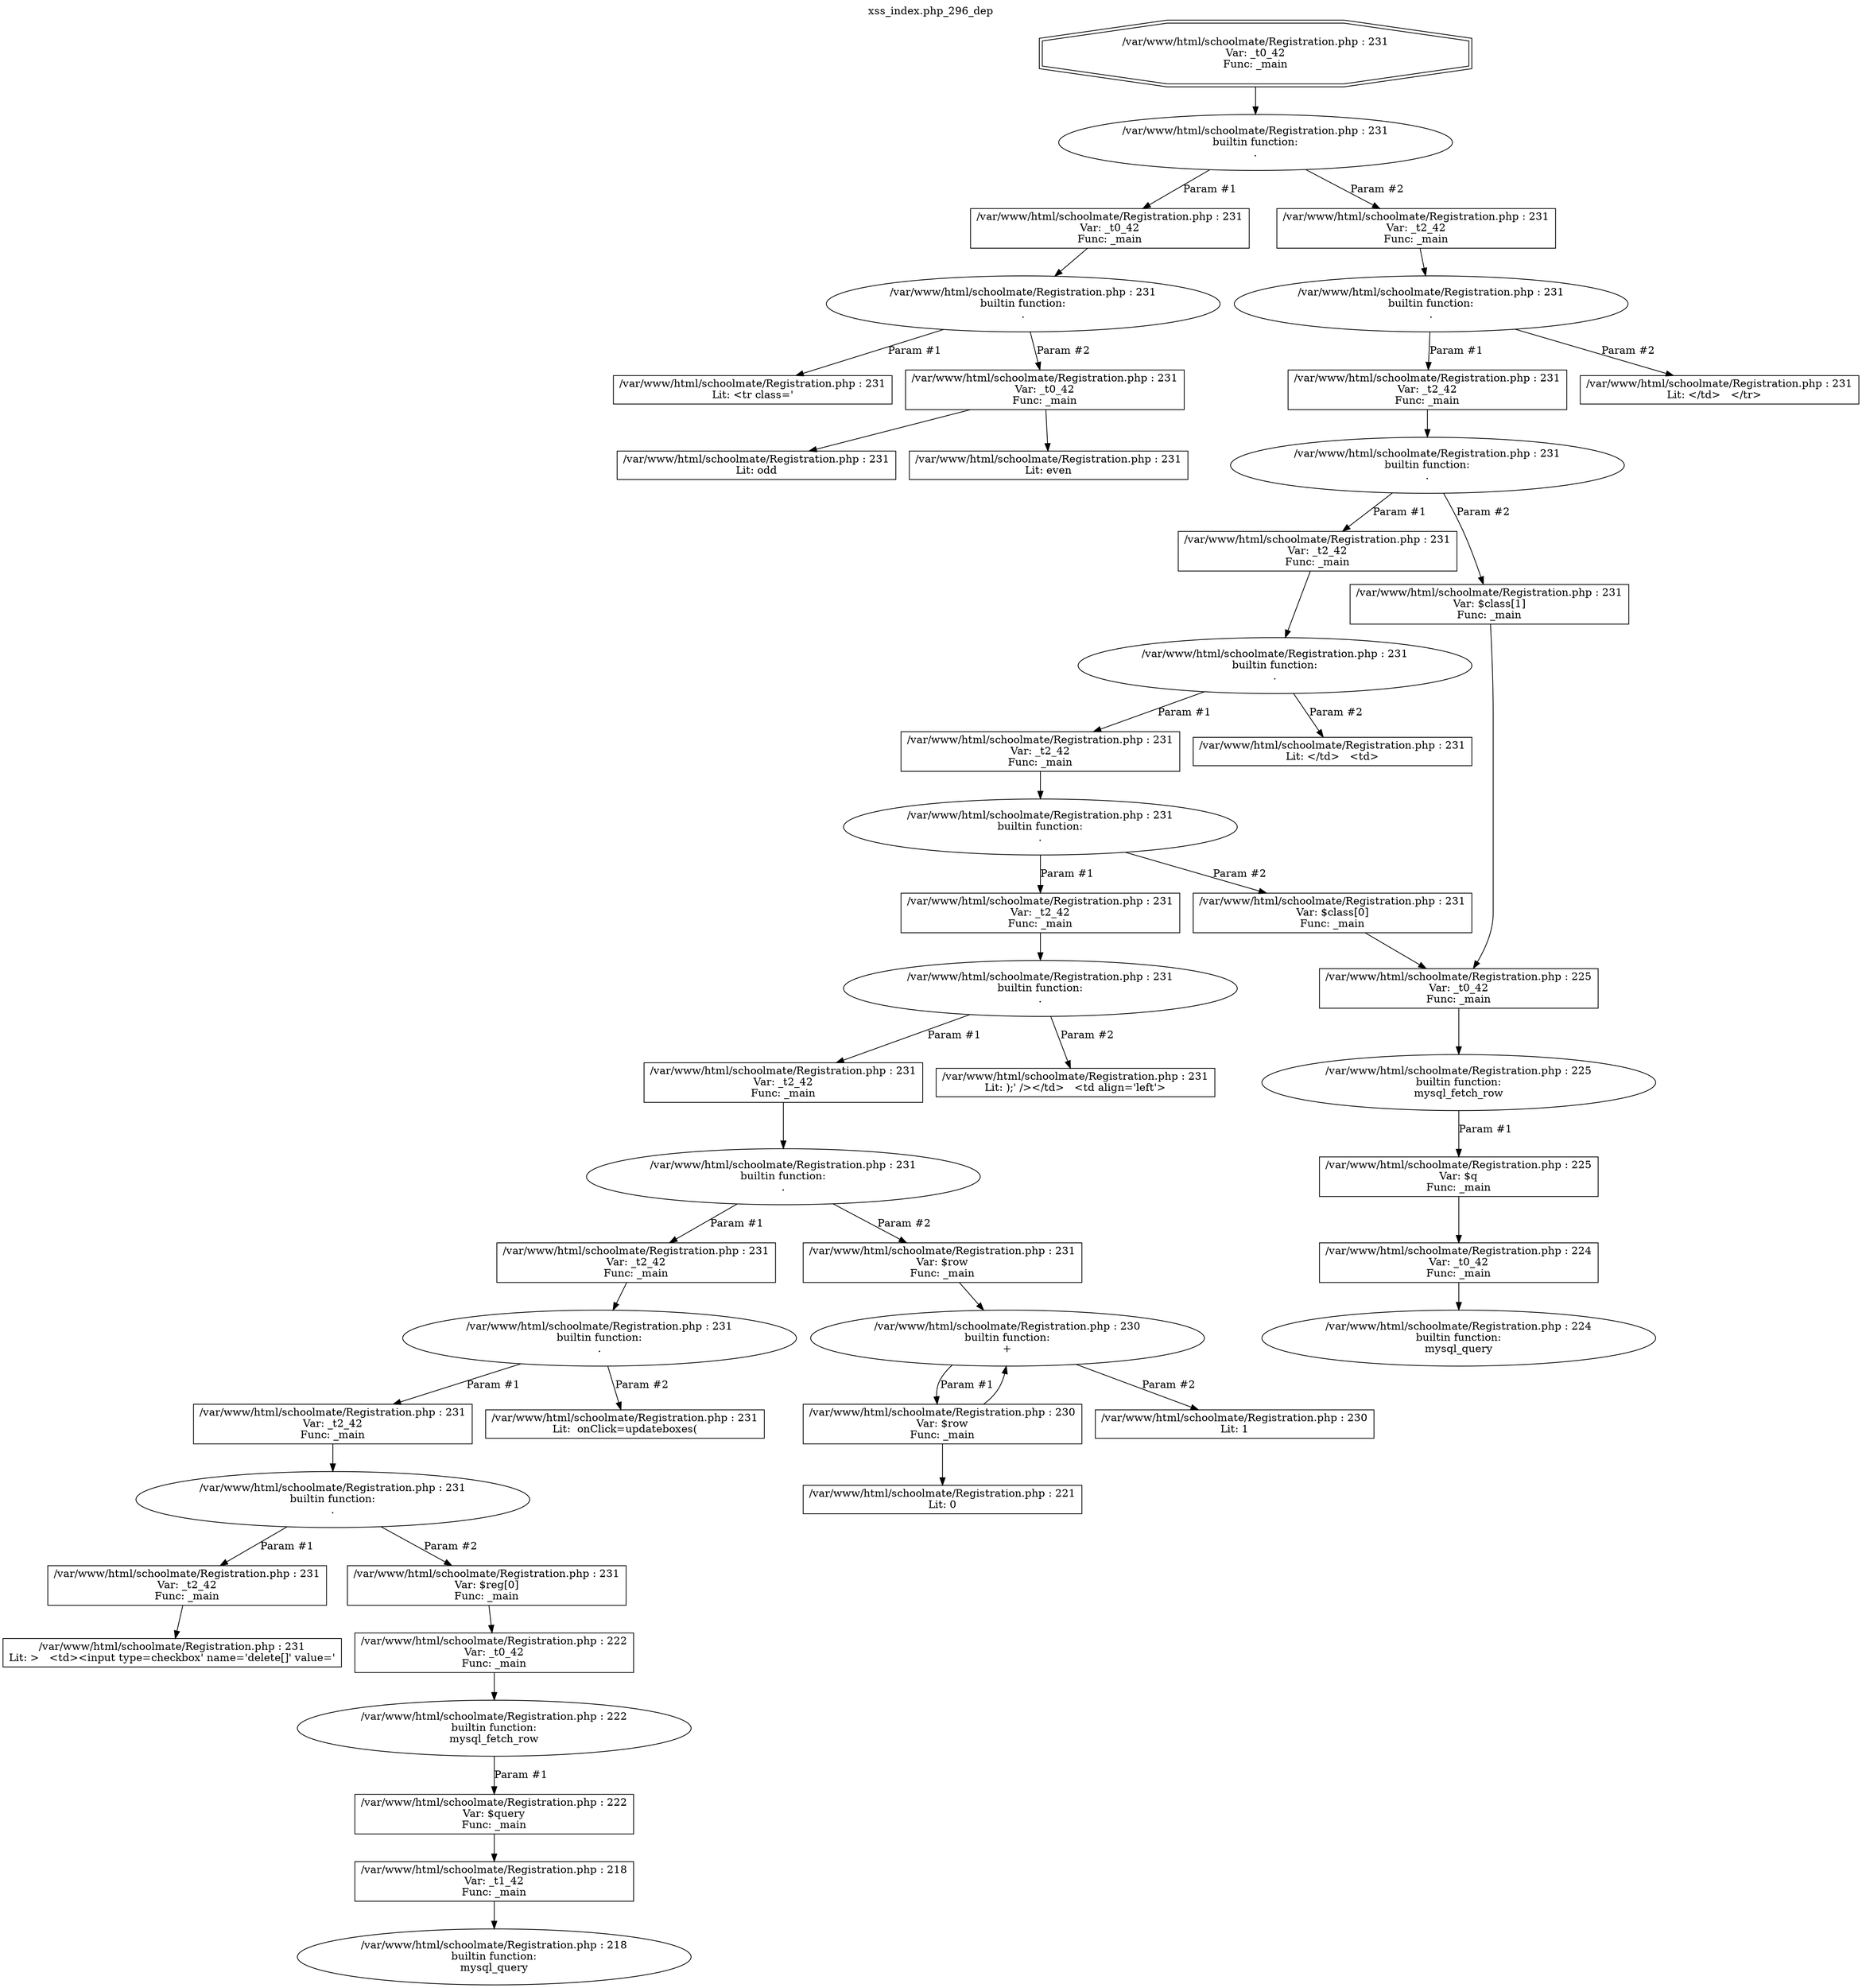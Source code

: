 digraph cfg {
  label="xss_index.php_296_dep";
  labelloc=t;
  n1 [shape=doubleoctagon, label="/var/www/html/schoolmate/Registration.php : 231\nVar: _t0_42\nFunc: _main\n"];
  n2 [shape=ellipse, label="/var/www/html/schoolmate/Registration.php : 231\nbuiltin function:\n.\n"];
  n3 [shape=box, label="/var/www/html/schoolmate/Registration.php : 231\nVar: _t0_42\nFunc: _main\n"];
  n4 [shape=ellipse, label="/var/www/html/schoolmate/Registration.php : 231\nbuiltin function:\n.\n"];
  n5 [shape=box, label="/var/www/html/schoolmate/Registration.php : 231\nLit: <tr class='\n"];
  n6 [shape=box, label="/var/www/html/schoolmate/Registration.php : 231\nVar: _t0_42\nFunc: _main\n"];
  n7 [shape=box, label="/var/www/html/schoolmate/Registration.php : 231\nLit: odd\n"];
  n8 [shape=box, label="/var/www/html/schoolmate/Registration.php : 231\nLit: even\n"];
  n9 [shape=box, label="/var/www/html/schoolmate/Registration.php : 231\nVar: _t2_42\nFunc: _main\n"];
  n10 [shape=ellipse, label="/var/www/html/schoolmate/Registration.php : 231\nbuiltin function:\n.\n"];
  n11 [shape=box, label="/var/www/html/schoolmate/Registration.php : 231\nVar: _t2_42\nFunc: _main\n"];
  n12 [shape=ellipse, label="/var/www/html/schoolmate/Registration.php : 231\nbuiltin function:\n.\n"];
  n13 [shape=box, label="/var/www/html/schoolmate/Registration.php : 231\nVar: _t2_42\nFunc: _main\n"];
  n14 [shape=ellipse, label="/var/www/html/schoolmate/Registration.php : 231\nbuiltin function:\n.\n"];
  n15 [shape=box, label="/var/www/html/schoolmate/Registration.php : 231\nVar: _t2_42\nFunc: _main\n"];
  n16 [shape=ellipse, label="/var/www/html/schoolmate/Registration.php : 231\nbuiltin function:\n.\n"];
  n17 [shape=box, label="/var/www/html/schoolmate/Registration.php : 231\nVar: _t2_42\nFunc: _main\n"];
  n18 [shape=ellipse, label="/var/www/html/schoolmate/Registration.php : 231\nbuiltin function:\n.\n"];
  n19 [shape=box, label="/var/www/html/schoolmate/Registration.php : 231\nVar: _t2_42\nFunc: _main\n"];
  n20 [shape=ellipse, label="/var/www/html/schoolmate/Registration.php : 231\nbuiltin function:\n.\n"];
  n21 [shape=box, label="/var/www/html/schoolmate/Registration.php : 231\nVar: _t2_42\nFunc: _main\n"];
  n22 [shape=ellipse, label="/var/www/html/schoolmate/Registration.php : 231\nbuiltin function:\n.\n"];
  n23 [shape=box, label="/var/www/html/schoolmate/Registration.php : 231\nVar: _t2_42\nFunc: _main\n"];
  n24 [shape=ellipse, label="/var/www/html/schoolmate/Registration.php : 231\nbuiltin function:\n.\n"];
  n25 [shape=box, label="/var/www/html/schoolmate/Registration.php : 231\nVar: _t2_42\nFunc: _main\n"];
  n26 [shape=box, label="/var/www/html/schoolmate/Registration.php : 231\nLit: >   <td><input type=checkbox' name='delete[]' value='\n"];
  n27 [shape=box, label="/var/www/html/schoolmate/Registration.php : 231\nVar: $reg[0]\nFunc: _main\n"];
  n28 [shape=box, label="/var/www/html/schoolmate/Registration.php : 222\nVar: _t0_42\nFunc: _main\n"];
  n29 [shape=ellipse, label="/var/www/html/schoolmate/Registration.php : 222\nbuiltin function:\nmysql_fetch_row\n"];
  n30 [shape=box, label="/var/www/html/schoolmate/Registration.php : 222\nVar: $query\nFunc: _main\n"];
  n31 [shape=box, label="/var/www/html/schoolmate/Registration.php : 218\nVar: _t1_42\nFunc: _main\n"];
  n32 [shape=ellipse, label="/var/www/html/schoolmate/Registration.php : 218\nbuiltin function:\nmysql_query\n"];
  n33 [shape=box, label="/var/www/html/schoolmate/Registration.php : 231\nLit:  onClick=updateboxes(\n"];
  n34 [shape=box, label="/var/www/html/schoolmate/Registration.php : 231\nVar: $row\nFunc: _main\n"];
  n35 [shape=ellipse, label="/var/www/html/schoolmate/Registration.php : 230\nbuiltin function:\n+\n"];
  n36 [shape=box, label="/var/www/html/schoolmate/Registration.php : 230\nVar: $row\nFunc: _main\n"];
  n37 [shape=box, label="/var/www/html/schoolmate/Registration.php : 221\nLit: 0\n"];
  n38 [shape=box, label="/var/www/html/schoolmate/Registration.php : 230\nLit: 1\n"];
  n39 [shape=box, label="/var/www/html/schoolmate/Registration.php : 231\nLit: );' /></td>   <td align='left'>\n"];
  n40 [shape=box, label="/var/www/html/schoolmate/Registration.php : 231\nVar: $class[0]\nFunc: _main\n"];
  n41 [shape=box, label="/var/www/html/schoolmate/Registration.php : 225\nVar: _t0_42\nFunc: _main\n"];
  n42 [shape=ellipse, label="/var/www/html/schoolmate/Registration.php : 225\nbuiltin function:\nmysql_fetch_row\n"];
  n43 [shape=box, label="/var/www/html/schoolmate/Registration.php : 225\nVar: $q\nFunc: _main\n"];
  n44 [shape=box, label="/var/www/html/schoolmate/Registration.php : 224\nVar: _t0_42\nFunc: _main\n"];
  n45 [shape=ellipse, label="/var/www/html/schoolmate/Registration.php : 224\nbuiltin function:\nmysql_query\n"];
  n46 [shape=box, label="/var/www/html/schoolmate/Registration.php : 231\nLit: </td>   <td>\n"];
  n47 [shape=box, label="/var/www/html/schoolmate/Registration.php : 231\nVar: $class[1]\nFunc: _main\n"];
  n48 [shape=box, label="/var/www/html/schoolmate/Registration.php : 231\nLit: </td>   </tr>   \n"];
  n1 -> n2;
  n3 -> n4;
  n4 -> n5[label="Param #1"];
  n4 -> n6[label="Param #2"];
  n6 -> n7;
  n6 -> n8;
  n2 -> n3[label="Param #1"];
  n2 -> n9[label="Param #2"];
  n9 -> n10;
  n11 -> n12;
  n13 -> n14;
  n15 -> n16;
  n17 -> n18;
  n19 -> n20;
  n21 -> n22;
  n23 -> n24;
  n25 -> n26;
  n24 -> n25[label="Param #1"];
  n24 -> n27[label="Param #2"];
  n28 -> n29;
  n31 -> n32;
  n30 -> n31;
  n29 -> n30[label="Param #1"];
  n27 -> n28;
  n22 -> n23[label="Param #1"];
  n22 -> n33[label="Param #2"];
  n20 -> n21[label="Param #1"];
  n20 -> n34[label="Param #2"];
  n34 -> n35;
  n36 -> n37;
  n36 -> n35;
  n35 -> n36[label="Param #1"];
  n35 -> n38[label="Param #2"];
  n18 -> n19[label="Param #1"];
  n18 -> n39[label="Param #2"];
  n16 -> n17[label="Param #1"];
  n16 -> n40[label="Param #2"];
  n41 -> n42;
  n44 -> n45;
  n43 -> n44;
  n42 -> n43[label="Param #1"];
  n40 -> n41;
  n14 -> n15[label="Param #1"];
  n14 -> n46[label="Param #2"];
  n12 -> n13[label="Param #1"];
  n12 -> n47[label="Param #2"];
  n47 -> n41;
  n10 -> n11[label="Param #1"];
  n10 -> n48[label="Param #2"];
}
